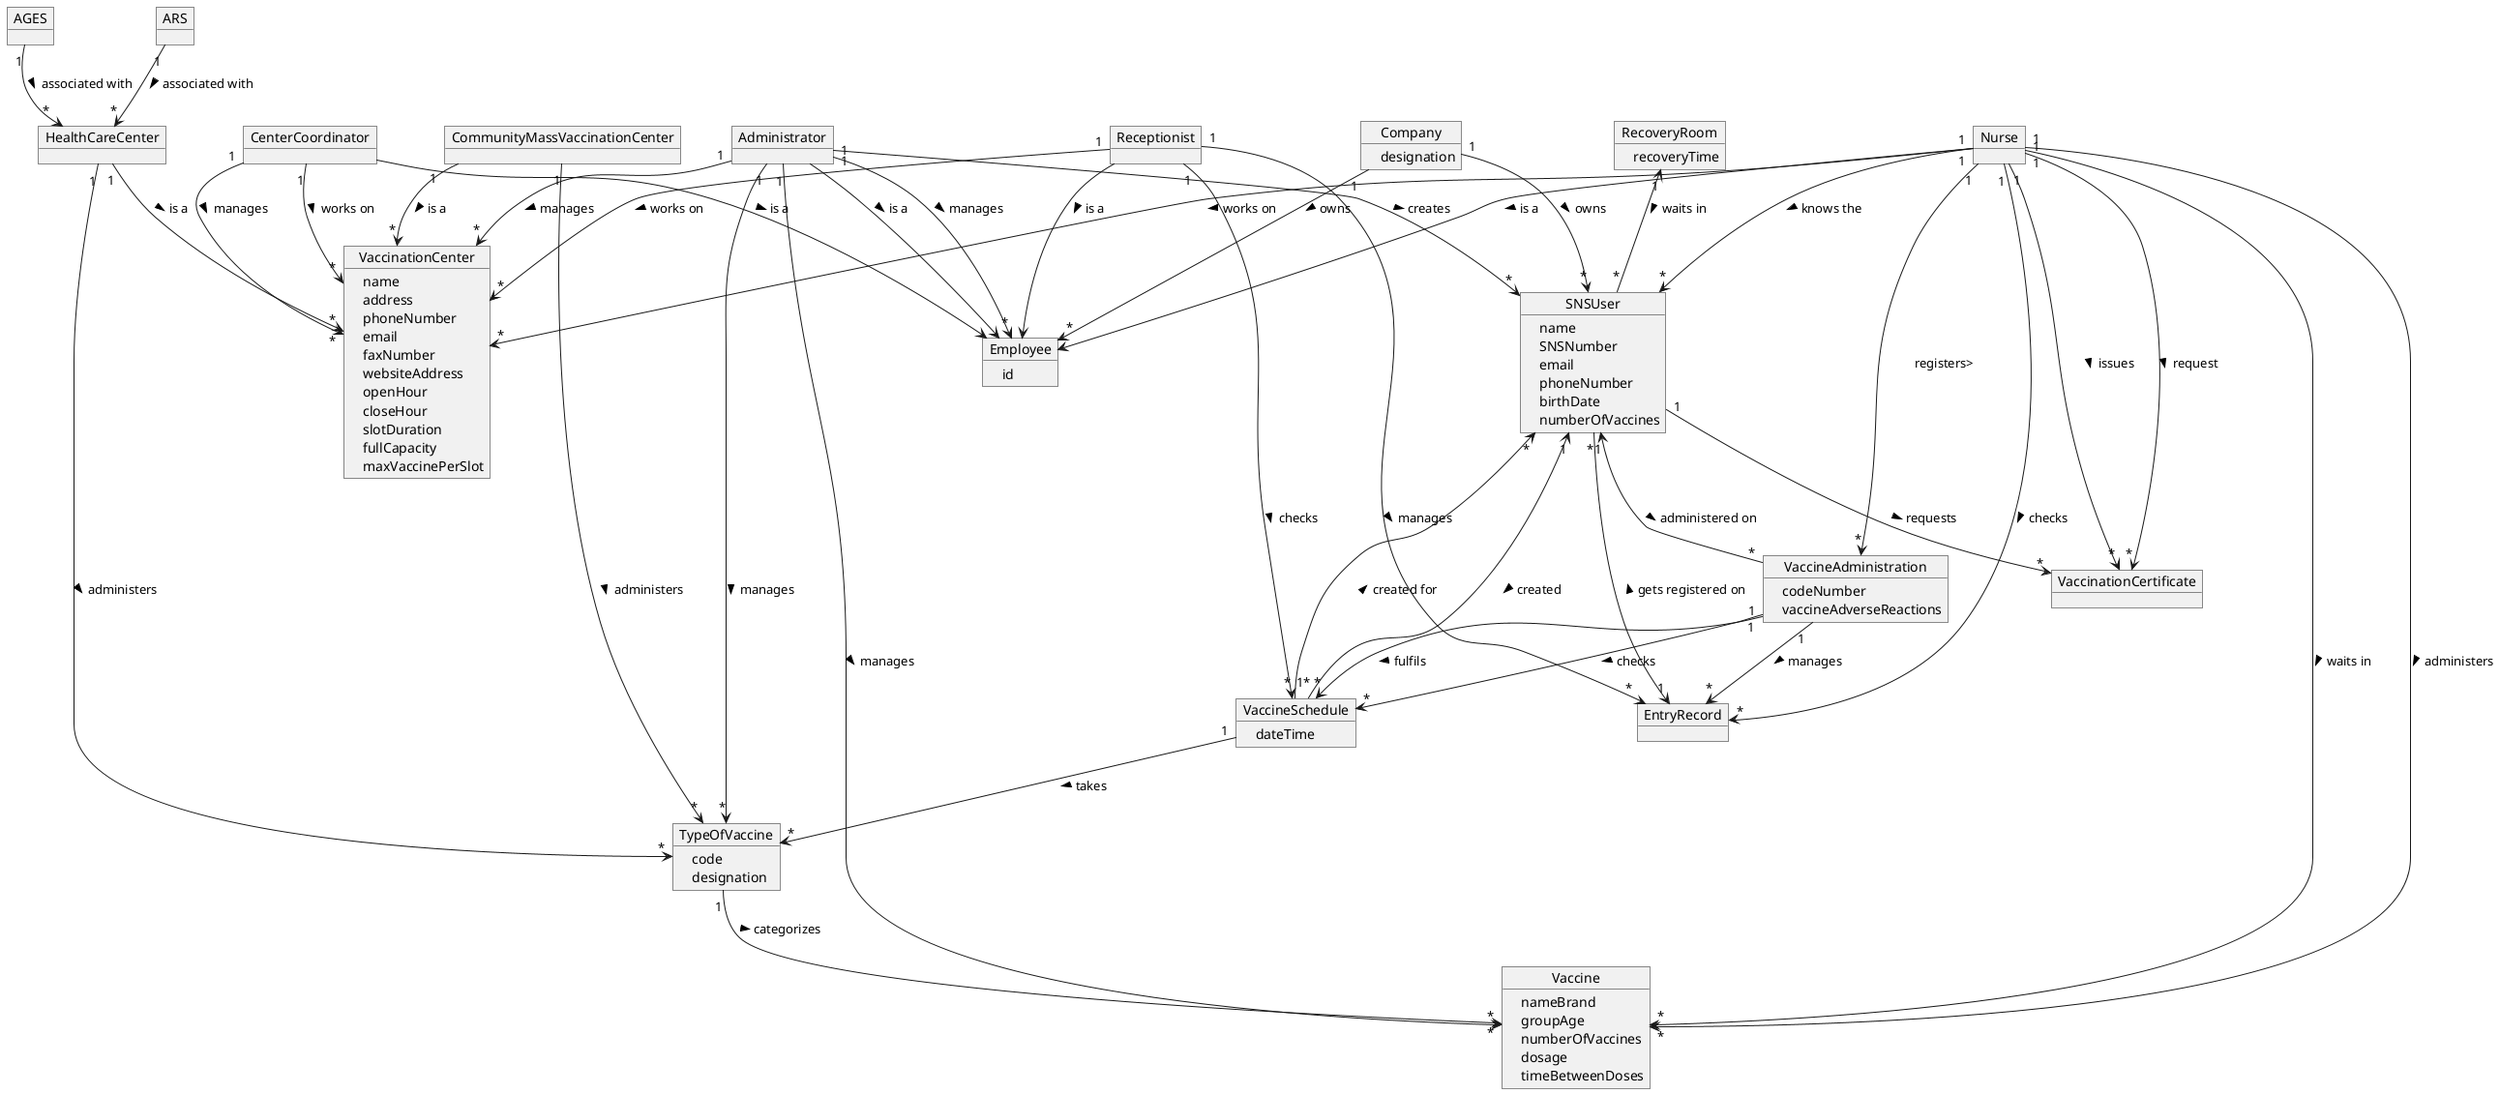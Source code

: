 @startuml
hide methods

skinparam classAttributeIconSize 1

object Company{
 -designation
}

object HealthCareCenter{
}

object CommunityMassVaccinationCenter {
}

object AGES{
}

object ARS{
}

object Employee{
-id
}

object CenterCoordinator{
}

object Administrator {
}

object Receptionist{
}

object Nurse{
}

object VaccinationCertificate{
}

object EntryRecord{
}

object RecoveryRoom{
 -recoveryTime
}

object VaccineAdministration{
 -codeNumber
 -vaccineAdverseReactions
}
object VaccineSchedule{
 -dateTime
}


object SNSUser {
  -name
  -SNSNumber
  -email
  -phoneNumber
  -birthDate
  -numberOfVaccines
}

object VaccinationCenter {
  -name
  -address
  -phoneNumber
  -email
  -faxNumber
  -websiteAddress
  -openHour
  -closeHour
  -slotDuration
  -fullCapacity
  -maxVaccinePerSlot
}
object TypeOfVaccine{
 -code
 -designation
}

object Vaccine{
 -nameBrand
 -groupAge
 -numberOfVaccines
 -dosage
 -timeBetweenDoses
}




CenterCoordinator  -->  Employee : is a >
Administrator  -->  Employee : is a >
Receptionist  -->  Employee : is a >
Nurse  -->  Employee : is a >

Administrator "1" --> "*" Employee : manages >
Administrator "1" --> "*" TypeOfVaccine : manages >
Administrator "1" --> "*" Vaccine : manages >
Administrator "1" --> "*" VaccinationCenter : manages >
Administrator "1" --> "*" SNSUser : creates >


Company "1" --> "*" SNSUser : owns >
Company "1" --> "*" Employee : owns >

CenterCoordinator "1" --> "*" VaccinationCenter : manages >
CenterCoordinator "1" --> "*" VaccinationCenter : works on >

ARS "1" --> "*" HealthCareCenter : associated with >
AGES "1" --> "*" HealthCareCenter : associated with >

HealthCareCenter "1" --> "*" VaccinationCenter : is a  >
HealthCareCenter "1" --> "*" TypeOfVaccine : administers >

CommunityMassVaccinationCenter "1" --> "*" TypeOfVaccine : administers >
CommunityMassVaccinationCenter "1" --> "*" VaccinationCenter : is a >

TypeOfVaccine "1" --> "*" Vaccine : categorizes >

VaccineSchedule "1" --> "*" TypeOfVaccine : takes >
VaccineSchedule "1" --> "*" SNSUser : created for >

RecoveryRoom "1" <-- "*" SNSUser : waits in >
EntryRecord "1" <-- "*" SNSUser : gets registered on >

Nurse "1" --> "*" Vaccine : waits in >
Nurse "1" --> "*" VaccineAdministration: registers>
Nurse "1" --> "*" EntryRecord : checks >
Nurse "1" --> "*" SNSUser : knows the >
Nurse "1" --> "*" VaccinationCertificate : request >
Nurse "1" --> "*" VaccinationCertificate : issues >
Nurse "1" --> "*" Vaccine : administers >
Nurse "1" --> "*" VaccinationCenter : works on  >


SNSUser "1" <-- "*" VaccineAdministration: administered on >
SNSUser "1" <-- "*" VaccineSchedule : created >
SNSUser "1" --> "*" VaccinationCertificate : requests   >

VaccineAdministration "1" --> "*" VaccineSchedule : fulfils >

VaccineAdministration "1" --> "*" EntryRecord : manages >
VaccineAdministration "1" --> "*" VaccineSchedule : checks >

Receptionist "1" --> "*" VaccinationCenter : works on >
Receptionist "1" --> "*" VaccineSchedule : checks  >
Receptionist "1" --> "*" EntryRecord : manages  >

@enduml

//Class or Object ?